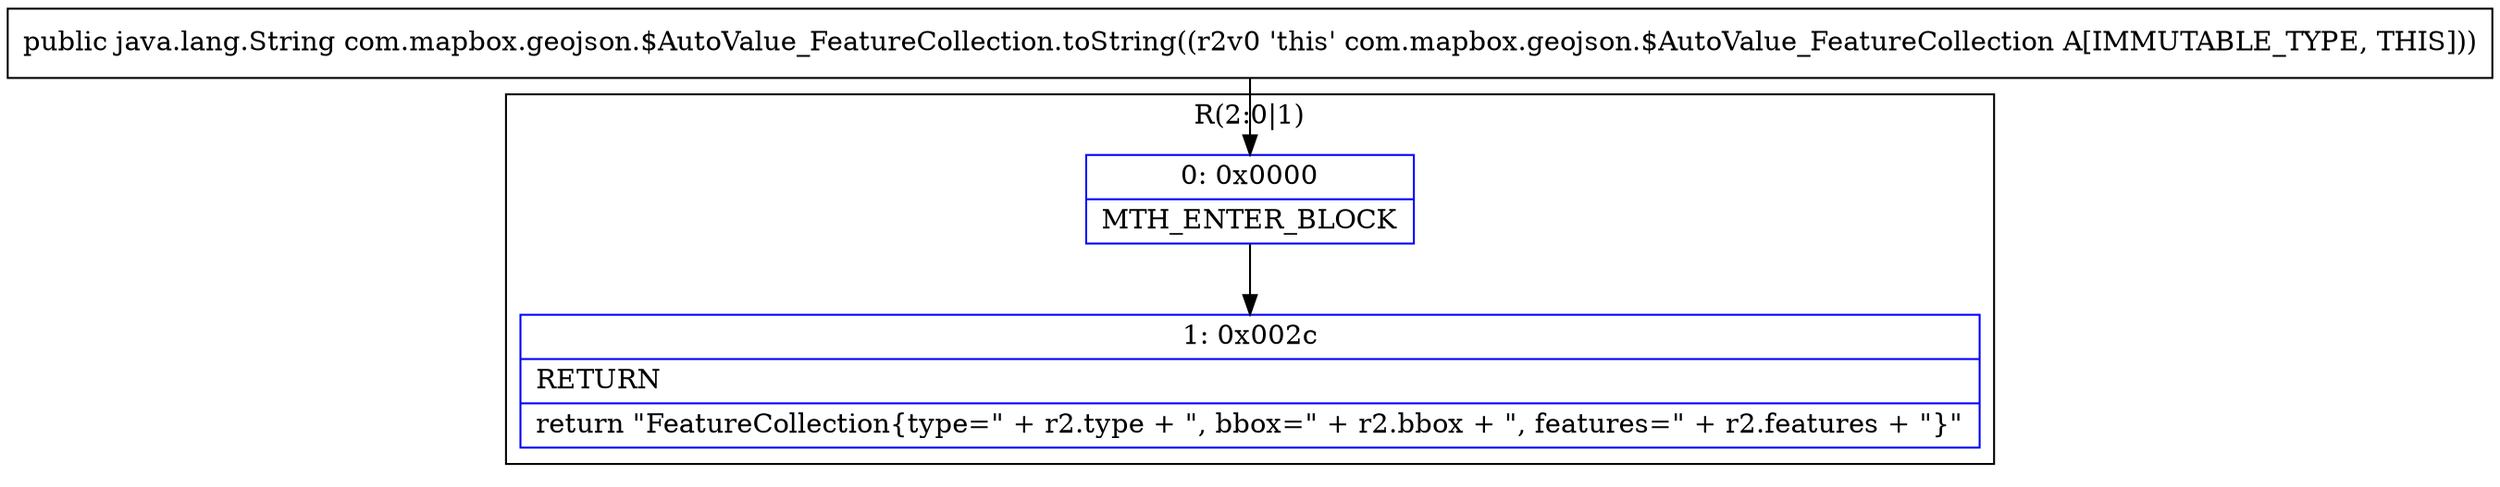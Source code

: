 digraph "CFG forcom.mapbox.geojson.$AutoValue_FeatureCollection.toString()Ljava\/lang\/String;" {
subgraph cluster_Region_228762292 {
label = "R(2:0|1)";
node [shape=record,color=blue];
Node_0 [shape=record,label="{0\:\ 0x0000|MTH_ENTER_BLOCK\l}"];
Node_1 [shape=record,label="{1\:\ 0x002c|RETURN\l|return \"FeatureCollection\{type=\" + r2.type + \", bbox=\" + r2.bbox + \", features=\" + r2.features + \"\}\"\l}"];
}
MethodNode[shape=record,label="{public java.lang.String com.mapbox.geojson.$AutoValue_FeatureCollection.toString((r2v0 'this' com.mapbox.geojson.$AutoValue_FeatureCollection A[IMMUTABLE_TYPE, THIS])) }"];
MethodNode -> Node_0;
Node_0 -> Node_1;
}

